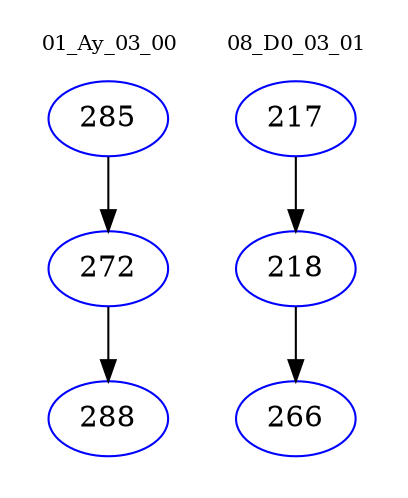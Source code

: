 digraph{
subgraph cluster_0 {
color = white
label = "01_Ay_03_00";
fontsize=10;
T0_285 [label="285", color="blue"]
T0_285 -> T0_272 [color="black"]
T0_272 [label="272", color="blue"]
T0_272 -> T0_288 [color="black"]
T0_288 [label="288", color="blue"]
}
subgraph cluster_1 {
color = white
label = "08_D0_03_01";
fontsize=10;
T1_217 [label="217", color="blue"]
T1_217 -> T1_218 [color="black"]
T1_218 [label="218", color="blue"]
T1_218 -> T1_266 [color="black"]
T1_266 [label="266", color="blue"]
}
}
